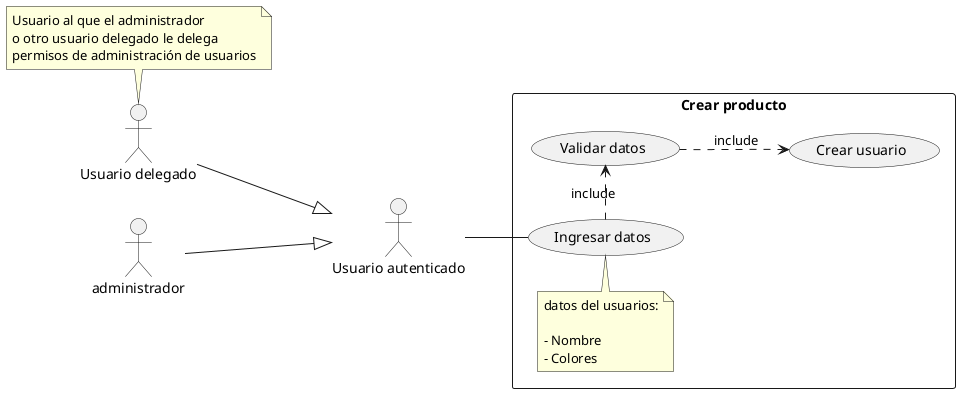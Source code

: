 @startuml
left to right direction
actor "Usuario autenticado" as logedUser
actor administrador as admin
actor "Usuario delegado" as delegatedUser
note top
    Usuario al que el administrador
    o otro usuario delegado le delega
    permisos de administración de usuarios
end note
rectangle "Crear producto" {
    usecase "Ingresar datos" as inputData
    note top
        datos del usuarios:

        - Nombre
        - Colores
    end note
    usecase "Validar datos" as validateData
    usecase "Crear usuario" as createUser
    logedUser -- inputData
    inputData .> validateData : include
    validateData ..> createUser : include
}
admin  --|> logedUser
delegatedUser  --|> logedUser
@enduml
